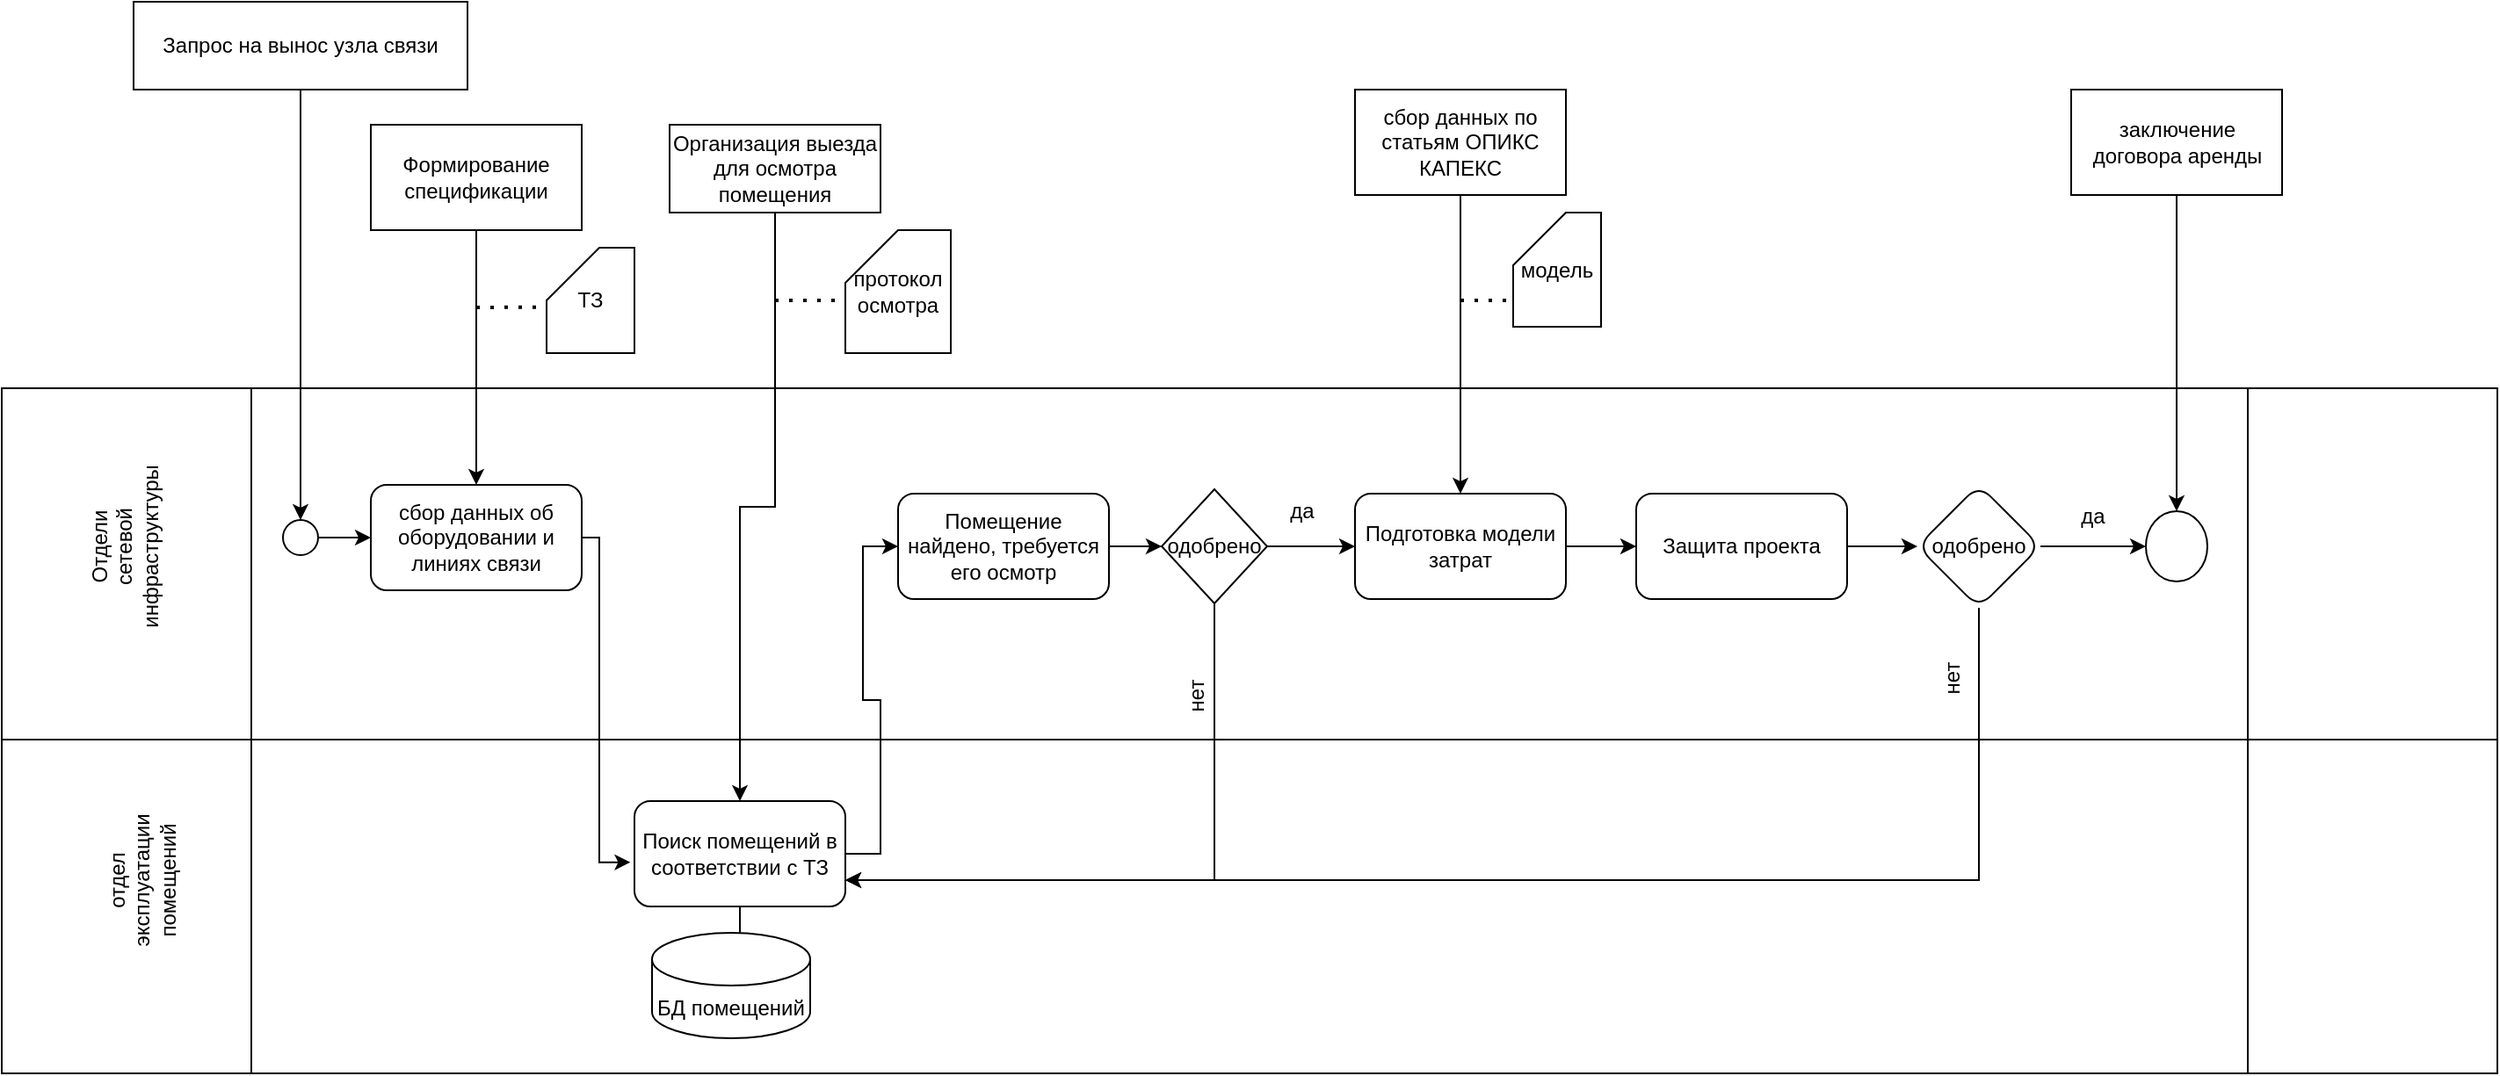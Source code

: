 <mxfile version="24.2.5" type="github">
  <diagram name="Страница — 1" id="rPO9BrXukVFPL7EIGypB">
    <mxGraphModel dx="2555" dy="952" grid="1" gridSize="10" guides="1" tooltips="1" connect="1" arrows="1" fold="1" page="1" pageScale="1" pageWidth="827" pageHeight="1169" math="0" shadow="0">
      <root>
        <mxCell id="0" />
        <mxCell id="1" parent="0" />
        <mxCell id="2uv9SMlyCUWuACrpGw8p-1" value="" style="shape=process;whiteSpace=wrap;html=1;backgroundOutline=1;" vertex="1" parent="1">
          <mxGeometry x="-60" y="380" width="1420" height="200" as="geometry" />
        </mxCell>
        <mxCell id="2uv9SMlyCUWuACrpGw8p-2" value="" style="shape=process;whiteSpace=wrap;html=1;backgroundOutline=1;" vertex="1" parent="1">
          <mxGeometry x="-60" y="580" width="1420" height="190" as="geometry" />
        </mxCell>
        <mxCell id="2uv9SMlyCUWuACrpGw8p-4" value="&lt;div&gt;Отдели &lt;br&gt;&lt;/div&gt;&lt;div&gt;сетевой&lt;/div&gt;&lt;div&gt;инфраструктуры&lt;br&gt;&lt;/div&gt;" style="text;html=1;align=center;verticalAlign=middle;whiteSpace=wrap;rounded=0;rotation=-90;" vertex="1" parent="1">
          <mxGeometry x="-20" y="425" width="60" height="90" as="geometry" />
        </mxCell>
        <mxCell id="2uv9SMlyCUWuACrpGw8p-5" value="отдел эксплуатации помещений" style="text;html=1;align=center;verticalAlign=middle;whiteSpace=wrap;rounded=0;rotation=-90;" vertex="1" parent="1">
          <mxGeometry x="-10" y="615" width="60" height="90" as="geometry" />
        </mxCell>
        <mxCell id="2uv9SMlyCUWuACrpGw8p-15" value="" style="edgeStyle=orthogonalEdgeStyle;rounded=0;orthogonalLoop=1;jettySize=auto;html=1;" edge="1" parent="1" source="2uv9SMlyCUWuACrpGw8p-8" target="2uv9SMlyCUWuACrpGw8p-14">
          <mxGeometry relative="1" as="geometry" />
        </mxCell>
        <mxCell id="2uv9SMlyCUWuACrpGw8p-8" value="" style="ellipse;whiteSpace=wrap;html=1;aspect=fixed;" vertex="1" parent="1">
          <mxGeometry x="100" y="455" width="20" height="20" as="geometry" />
        </mxCell>
        <mxCell id="2uv9SMlyCUWuACrpGw8p-12" value="" style="edgeStyle=orthogonalEdgeStyle;rounded=0;orthogonalLoop=1;jettySize=auto;html=1;entryX=0.5;entryY=0;entryDx=0;entryDy=0;" edge="1" parent="1" source="2uv9SMlyCUWuACrpGw8p-9" target="2uv9SMlyCUWuACrpGw8p-8">
          <mxGeometry relative="1" as="geometry">
            <mxPoint x="95" y="330" as="targetPoint" />
          </mxGeometry>
        </mxCell>
        <mxCell id="2uv9SMlyCUWuACrpGw8p-9" value="" style="rounded=0;whiteSpace=wrap;html=1;" vertex="1" parent="1">
          <mxGeometry x="15" y="160" width="190" height="50" as="geometry" />
        </mxCell>
        <mxCell id="2uv9SMlyCUWuACrpGw8p-10" value="Запрос на вынос узла связи" style="text;html=1;align=center;verticalAlign=middle;whiteSpace=wrap;rounded=0;" vertex="1" parent="1">
          <mxGeometry x="30" y="170" width="160" height="30" as="geometry" />
        </mxCell>
        <mxCell id="2uv9SMlyCUWuACrpGw8p-24" value="" style="edgeStyle=orthogonalEdgeStyle;rounded=0;orthogonalLoop=1;jettySize=auto;html=1;entryX=-0.019;entryY=0.581;entryDx=0;entryDy=0;entryPerimeter=0;" edge="1" parent="1" source="2uv9SMlyCUWuACrpGw8p-14" target="2uv9SMlyCUWuACrpGw8p-23">
          <mxGeometry relative="1" as="geometry">
            <Array as="points">
              <mxPoint x="280" y="465" />
              <mxPoint x="280" y="650" />
            </Array>
          </mxGeometry>
        </mxCell>
        <mxCell id="2uv9SMlyCUWuACrpGw8p-14" value="сбор данных об оборудовании и линиях связи" style="rounded=1;whiteSpace=wrap;html=1;" vertex="1" parent="1">
          <mxGeometry x="150" y="435" width="120" height="60" as="geometry" />
        </mxCell>
        <mxCell id="2uv9SMlyCUWuACrpGw8p-17" value="" style="edgeStyle=orthogonalEdgeStyle;rounded=0;orthogonalLoop=1;jettySize=auto;html=1;entryX=0.5;entryY=0;entryDx=0;entryDy=0;" edge="1" parent="1" source="2uv9SMlyCUWuACrpGw8p-16" target="2uv9SMlyCUWuACrpGw8p-14">
          <mxGeometry relative="1" as="geometry">
            <Array as="points">
              <mxPoint x="210" y="360" />
              <mxPoint x="210" y="360" />
            </Array>
          </mxGeometry>
        </mxCell>
        <mxCell id="2uv9SMlyCUWuACrpGw8p-16" value="Формирование спецификации" style="rounded=0;whiteSpace=wrap;html=1;" vertex="1" parent="1">
          <mxGeometry x="150" y="230" width="120" height="60" as="geometry" />
        </mxCell>
        <mxCell id="2uv9SMlyCUWuACrpGw8p-19" value="ТЗ" style="shape=card;whiteSpace=wrap;html=1;" vertex="1" parent="1">
          <mxGeometry x="250" y="300" width="50" height="60" as="geometry" />
        </mxCell>
        <mxCell id="2uv9SMlyCUWuACrpGw8p-22" value="" style="endArrow=none;dashed=1;html=1;dashPattern=1 3;strokeWidth=2;rounded=0;entryX=-0.063;entryY=0.564;entryDx=0;entryDy=0;entryPerimeter=0;" edge="1" parent="1" target="2uv9SMlyCUWuACrpGw8p-19">
          <mxGeometry width="50" height="50" relative="1" as="geometry">
            <mxPoint x="210" y="334" as="sourcePoint" />
            <mxPoint x="430" y="460" as="targetPoint" />
          </mxGeometry>
        </mxCell>
        <mxCell id="2uv9SMlyCUWuACrpGw8p-26" value="" style="edgeStyle=orthogonalEdgeStyle;rounded=0;orthogonalLoop=1;jettySize=auto;html=1;" edge="1" parent="1" source="2uv9SMlyCUWuACrpGw8p-23" target="2uv9SMlyCUWuACrpGw8p-25">
          <mxGeometry relative="1" as="geometry" />
        </mxCell>
        <mxCell id="2uv9SMlyCUWuACrpGw8p-29" value="" style="edgeStyle=orthogonalEdgeStyle;rounded=0;orthogonalLoop=1;jettySize=auto;html=1;entryX=0;entryY=0.5;entryDx=0;entryDy=0;" edge="1" parent="1" source="2uv9SMlyCUWuACrpGw8p-23" target="2uv9SMlyCUWuACrpGw8p-27">
          <mxGeometry relative="1" as="geometry">
            <mxPoint x="520" y="645" as="targetPoint" />
          </mxGeometry>
        </mxCell>
        <mxCell id="2uv9SMlyCUWuACrpGw8p-23" value="Поиск помещений в соответствии с ТЗ" style="rounded=1;whiteSpace=wrap;html=1;" vertex="1" parent="1">
          <mxGeometry x="300" y="615" width="120" height="60" as="geometry" />
        </mxCell>
        <mxCell id="2uv9SMlyCUWuACrpGw8p-25" value="БД помещений" style="shape=cylinder3;whiteSpace=wrap;html=1;boundedLbl=1;backgroundOutline=1;size=15;" vertex="1" parent="1">
          <mxGeometry x="310" y="690" width="90" height="60" as="geometry" />
        </mxCell>
        <mxCell id="2uv9SMlyCUWuACrpGw8p-37" value="" style="edgeStyle=orthogonalEdgeStyle;rounded=0;orthogonalLoop=1;jettySize=auto;html=1;" edge="1" parent="1" source="2uv9SMlyCUWuACrpGw8p-27" target="2uv9SMlyCUWuACrpGw8p-36">
          <mxGeometry relative="1" as="geometry" />
        </mxCell>
        <mxCell id="2uv9SMlyCUWuACrpGw8p-27" value="Помещение найдено, требуется его осмотр" style="rounded=1;whiteSpace=wrap;html=1;" vertex="1" parent="1">
          <mxGeometry x="450" y="440" width="120" height="60" as="geometry" />
        </mxCell>
        <mxCell id="2uv9SMlyCUWuACrpGw8p-31" value="" style="edgeStyle=orthogonalEdgeStyle;rounded=0;orthogonalLoop=1;jettySize=auto;html=1;" edge="1" parent="1" source="2uv9SMlyCUWuACrpGw8p-30" target="2uv9SMlyCUWuACrpGw8p-23">
          <mxGeometry relative="1" as="geometry" />
        </mxCell>
        <mxCell id="2uv9SMlyCUWuACrpGw8p-30" value="Организация выезда для осмотра помещения" style="rounded=0;whiteSpace=wrap;html=1;" vertex="1" parent="1">
          <mxGeometry x="320" y="230" width="120" height="50" as="geometry" />
        </mxCell>
        <mxCell id="2uv9SMlyCUWuACrpGw8p-32" value="протокол осмотра" style="shape=card;whiteSpace=wrap;html=1;" vertex="1" parent="1">
          <mxGeometry x="420" y="290" width="60" height="70" as="geometry" />
        </mxCell>
        <mxCell id="2uv9SMlyCUWuACrpGw8p-35" value="" style="endArrow=none;dashed=1;html=1;dashPattern=1 3;strokeWidth=2;rounded=0;" edge="1" parent="1">
          <mxGeometry width="50" height="50" relative="1" as="geometry">
            <mxPoint x="380" y="330" as="sourcePoint" />
            <mxPoint x="420" y="330" as="targetPoint" />
          </mxGeometry>
        </mxCell>
        <mxCell id="2uv9SMlyCUWuACrpGw8p-39" value="" style="edgeStyle=orthogonalEdgeStyle;rounded=0;orthogonalLoop=1;jettySize=auto;html=1;" edge="1" parent="1" source="2uv9SMlyCUWuACrpGw8p-36" target="2uv9SMlyCUWuACrpGw8p-38">
          <mxGeometry relative="1" as="geometry" />
        </mxCell>
        <mxCell id="2uv9SMlyCUWuACrpGw8p-41" value="" style="edgeStyle=orthogonalEdgeStyle;rounded=0;orthogonalLoop=1;jettySize=auto;html=1;entryX=1;entryY=0.75;entryDx=0;entryDy=0;" edge="1" parent="1" source="2uv9SMlyCUWuACrpGw8p-36" target="2uv9SMlyCUWuACrpGw8p-23">
          <mxGeometry relative="1" as="geometry">
            <Array as="points">
              <mxPoint x="630" y="660" />
            </Array>
          </mxGeometry>
        </mxCell>
        <mxCell id="2uv9SMlyCUWuACrpGw8p-36" value="одобрено" style="rhombus;whiteSpace=wrap;html=1;" vertex="1" parent="1">
          <mxGeometry x="600" y="437.5" width="60" height="65" as="geometry" />
        </mxCell>
        <mxCell id="2uv9SMlyCUWuACrpGw8p-49" value="" style="edgeStyle=orthogonalEdgeStyle;rounded=0;orthogonalLoop=1;jettySize=auto;html=1;" edge="1" parent="1" source="2uv9SMlyCUWuACrpGw8p-38" target="2uv9SMlyCUWuACrpGw8p-48">
          <mxGeometry relative="1" as="geometry" />
        </mxCell>
        <mxCell id="2uv9SMlyCUWuACrpGw8p-38" value="Подготовка модели затрат" style="rounded=1;whiteSpace=wrap;html=1;" vertex="1" parent="1">
          <mxGeometry x="710" y="440" width="120" height="60" as="geometry" />
        </mxCell>
        <mxCell id="2uv9SMlyCUWuACrpGw8p-40" value="да" style="text;html=1;align=center;verticalAlign=middle;whiteSpace=wrap;rounded=0;" vertex="1" parent="1">
          <mxGeometry x="650" y="435" width="60" height="30" as="geometry" />
        </mxCell>
        <mxCell id="2uv9SMlyCUWuACrpGw8p-42" value="нет" style="text;html=1;align=center;verticalAlign=middle;whiteSpace=wrap;rounded=0;rotation=-90;" vertex="1" parent="1">
          <mxGeometry x="590" y="540" width="60" height="30" as="geometry" />
        </mxCell>
        <mxCell id="2uv9SMlyCUWuACrpGw8p-45" value="" style="edgeStyle=orthogonalEdgeStyle;rounded=0;orthogonalLoop=1;jettySize=auto;html=1;entryX=0.5;entryY=0;entryDx=0;entryDy=0;" edge="1" parent="1" source="2uv9SMlyCUWuACrpGw8p-44" target="2uv9SMlyCUWuACrpGw8p-38">
          <mxGeometry relative="1" as="geometry" />
        </mxCell>
        <mxCell id="2uv9SMlyCUWuACrpGw8p-44" value="сбор данных по статьям ОПИКС КАПЕКС" style="rounded=0;whiteSpace=wrap;html=1;" vertex="1" parent="1">
          <mxGeometry x="710" y="210" width="120" height="60" as="geometry" />
        </mxCell>
        <mxCell id="2uv9SMlyCUWuACrpGw8p-46" value="модель" style="shape=card;whiteSpace=wrap;html=1;" vertex="1" parent="1">
          <mxGeometry x="800" y="280" width="50" height="65" as="geometry" />
        </mxCell>
        <mxCell id="2uv9SMlyCUWuACrpGw8p-47" value="" style="endArrow=none;dashed=1;html=1;dashPattern=1 3;strokeWidth=2;rounded=0;" edge="1" parent="1">
          <mxGeometry width="50" height="50" relative="1" as="geometry">
            <mxPoint x="770" y="330" as="sourcePoint" />
            <mxPoint x="800" y="330" as="targetPoint" />
          </mxGeometry>
        </mxCell>
        <mxCell id="2uv9SMlyCUWuACrpGw8p-53" value="" style="edgeStyle=orthogonalEdgeStyle;rounded=0;orthogonalLoop=1;jettySize=auto;html=1;" edge="1" parent="1" source="2uv9SMlyCUWuACrpGw8p-48" target="2uv9SMlyCUWuACrpGw8p-52">
          <mxGeometry relative="1" as="geometry" />
        </mxCell>
        <mxCell id="2uv9SMlyCUWuACrpGw8p-48" value="Защита проекта" style="rounded=1;whiteSpace=wrap;html=1;" vertex="1" parent="1">
          <mxGeometry x="870" y="440" width="120" height="60" as="geometry" />
        </mxCell>
        <mxCell id="2uv9SMlyCUWuACrpGw8p-55" value="" style="edgeStyle=orthogonalEdgeStyle;rounded=0;orthogonalLoop=1;jettySize=auto;html=1;" edge="1" parent="1" source="2uv9SMlyCUWuACrpGw8p-52" target="2uv9SMlyCUWuACrpGw8p-54">
          <mxGeometry relative="1" as="geometry" />
        </mxCell>
        <mxCell id="2uv9SMlyCUWuACrpGw8p-60" value="" style="edgeStyle=orthogonalEdgeStyle;rounded=0;orthogonalLoop=1;jettySize=auto;html=1;entryX=1;entryY=0.75;entryDx=0;entryDy=0;" edge="1" parent="1" source="2uv9SMlyCUWuACrpGw8p-52" target="2uv9SMlyCUWuACrpGw8p-23">
          <mxGeometry relative="1" as="geometry">
            <Array as="points">
              <mxPoint x="1065" y="660" />
            </Array>
          </mxGeometry>
        </mxCell>
        <mxCell id="2uv9SMlyCUWuACrpGw8p-52" value="одобрено" style="rhombus;whiteSpace=wrap;html=1;rounded=1;" vertex="1" parent="1">
          <mxGeometry x="1030" y="435" width="70" height="70" as="geometry" />
        </mxCell>
        <mxCell id="2uv9SMlyCUWuACrpGw8p-54" value="" style="ellipse;whiteSpace=wrap;html=1;rounded=1;" vertex="1" parent="1">
          <mxGeometry x="1160" y="450" width="35" height="40" as="geometry" />
        </mxCell>
        <mxCell id="2uv9SMlyCUWuACrpGw8p-56" value="да" style="text;html=1;align=center;verticalAlign=middle;whiteSpace=wrap;rounded=0;" vertex="1" parent="1">
          <mxGeometry x="1100" y="437.5" width="60" height="30" as="geometry" />
        </mxCell>
        <mxCell id="2uv9SMlyCUWuACrpGw8p-59" value="" style="edgeStyle=orthogonalEdgeStyle;rounded=0;orthogonalLoop=1;jettySize=auto;html=1;" edge="1" parent="1" source="2uv9SMlyCUWuACrpGw8p-58" target="2uv9SMlyCUWuACrpGw8p-54">
          <mxGeometry relative="1" as="geometry" />
        </mxCell>
        <mxCell id="2uv9SMlyCUWuACrpGw8p-58" value="заключение договора аренды" style="rounded=0;whiteSpace=wrap;html=1;" vertex="1" parent="1">
          <mxGeometry x="1117.5" y="210" width="120" height="60" as="geometry" />
        </mxCell>
        <mxCell id="2uv9SMlyCUWuACrpGw8p-61" value="нет" style="text;html=1;align=center;verticalAlign=middle;whiteSpace=wrap;rounded=0;rotation=-90;" vertex="1" parent="1">
          <mxGeometry x="1020" y="530" width="60" height="30" as="geometry" />
        </mxCell>
      </root>
    </mxGraphModel>
  </diagram>
</mxfile>

